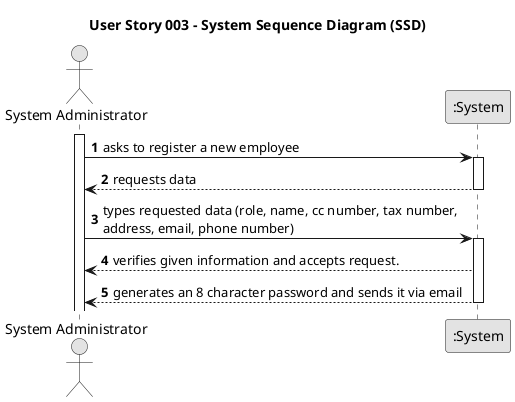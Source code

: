 @startuml
skinparam monochrome true
skinparam packageStyle rectangle
skinparam shadowing false

title User Story 003 - System Sequence Diagram (SSD)

autonumber

actor "System Administrator" as Admin
participant ":System" as System

activate Admin

    Admin -> System : asks to register a new employee
    activate System

        System --> Admin : requests data
    deactivate System

    Admin -> System : types requested data (role, name, cc number, tax number, \naddress, email, phone number)
    activate System

        System --> Admin : verifies given information and accepts request.

        System --> Admin : generates an 8 character password and sends it via email
    deactivate System

@enduml